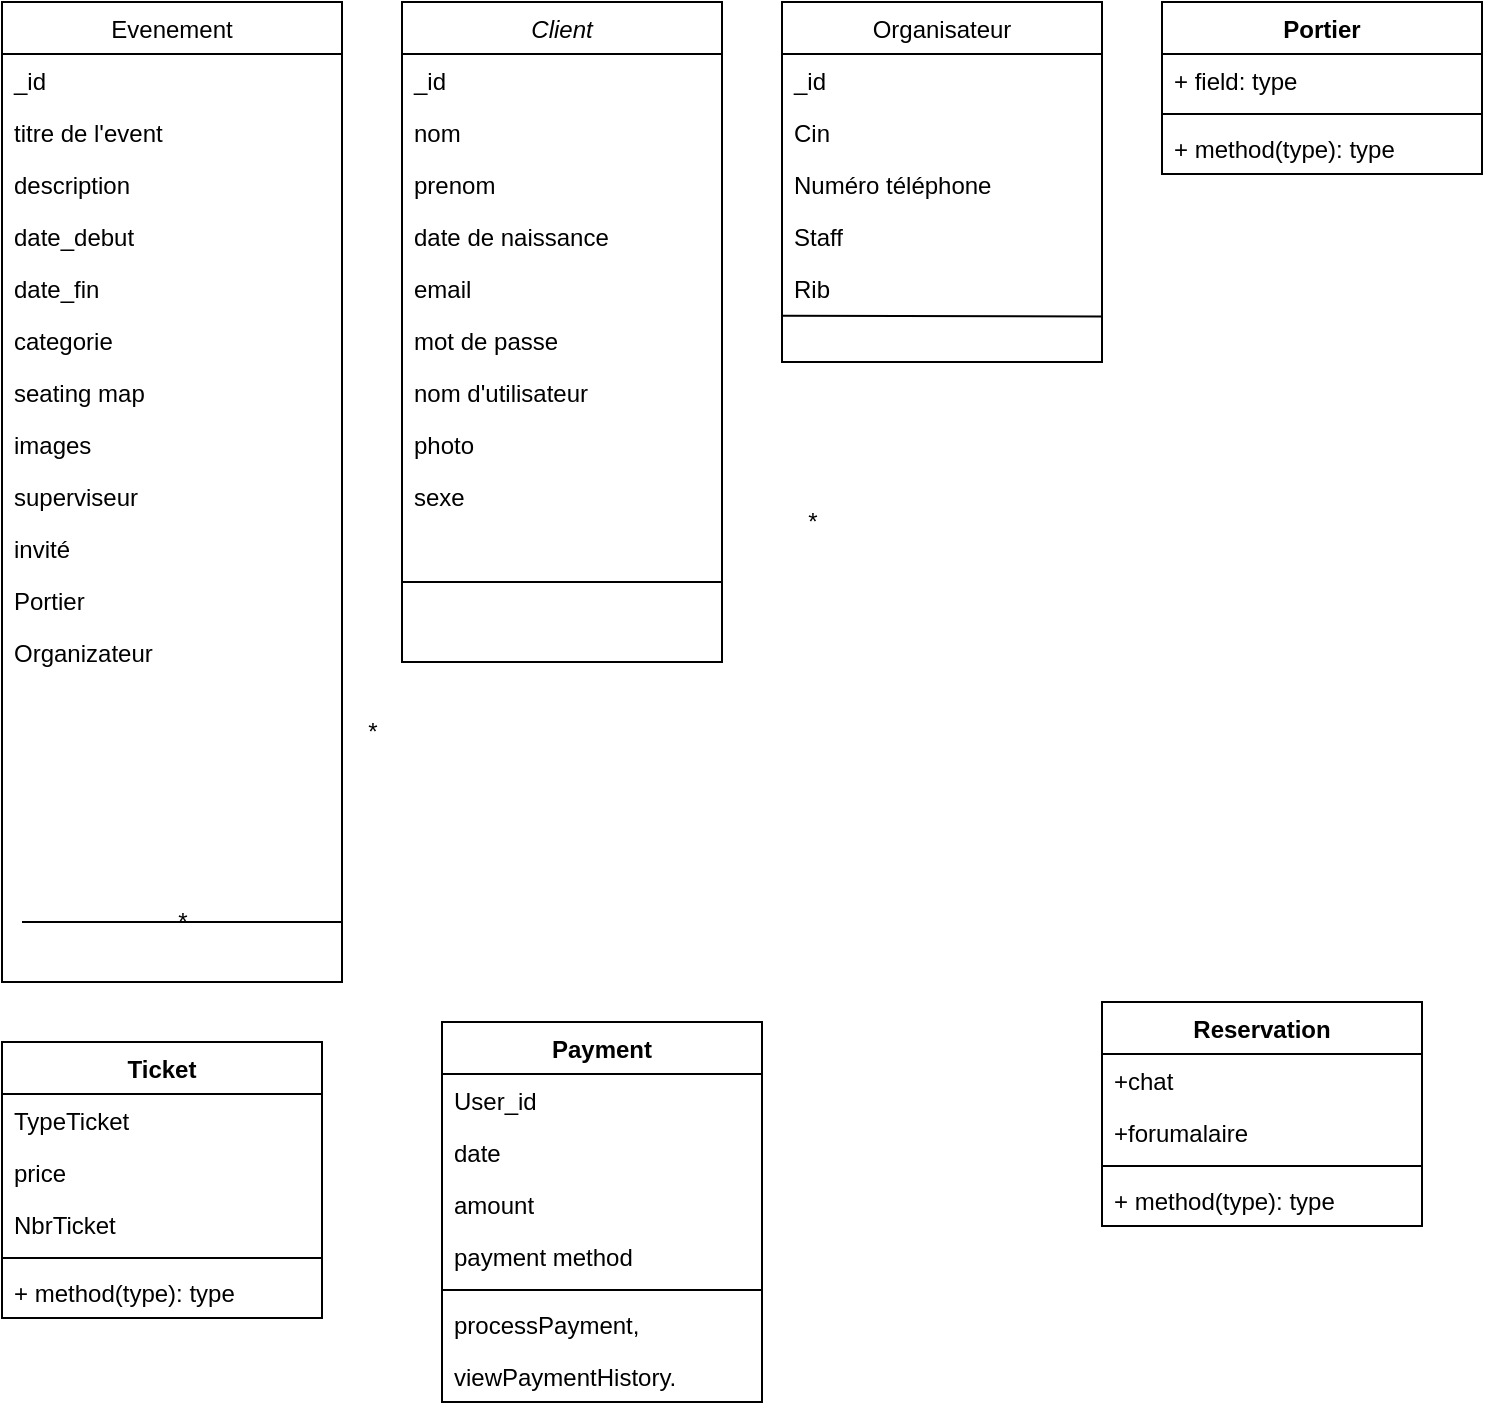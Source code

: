 <mxfile version="20.8.16" type="github">
  <diagram name="Page-1" id="PBLUxJUb6C8JidCtG3GA">
    <mxGraphModel dx="1417" dy="-6307" grid="1" gridSize="10" guides="1" tooltips="1" connect="1" arrows="1" fold="1" page="1" pageScale="1" pageWidth="827" pageHeight="1169" math="0" shadow="0">
      <root>
        <mxCell id="0" />
        <mxCell id="1" parent="0" />
        <mxCell id="yARScwAKxrmg1nT0b1vg-1" value="Client" style="swimlane;fontStyle=2;align=center;verticalAlign=top;childLayout=stackLayout;horizontal=1;startSize=26;horizontalStack=0;resizeParent=1;resizeLast=0;collapsible=1;marginBottom=0;rounded=0;shadow=0;strokeWidth=1;" parent="1" vertex="1">
          <mxGeometry x="530" y="7940" width="160" height="330" as="geometry">
            <mxRectangle x="230" y="140" width="160" height="26" as="alternateBounds" />
          </mxGeometry>
        </mxCell>
        <mxCell id="yARScwAKxrmg1nT0b1vg-2" value="_id" style="text;align=left;verticalAlign=top;spacingLeft=4;spacingRight=4;overflow=hidden;rotatable=0;points=[[0,0.5],[1,0.5]];portConstraint=eastwest;" parent="yARScwAKxrmg1nT0b1vg-1" vertex="1">
          <mxGeometry y="26" width="160" height="26" as="geometry" />
        </mxCell>
        <mxCell id="yARScwAKxrmg1nT0b1vg-3" value="nom" style="text;align=left;verticalAlign=top;spacingLeft=4;spacingRight=4;overflow=hidden;rotatable=0;points=[[0,0.5],[1,0.5]];portConstraint=eastwest;rounded=0;shadow=0;html=0;" parent="yARScwAKxrmg1nT0b1vg-1" vertex="1">
          <mxGeometry y="52" width="160" height="26" as="geometry" />
        </mxCell>
        <mxCell id="yARScwAKxrmg1nT0b1vg-4" value="prenom" style="text;align=left;verticalAlign=top;spacingLeft=4;spacingRight=4;overflow=hidden;rotatable=0;points=[[0,0.5],[1,0.5]];portConstraint=eastwest;rounded=0;shadow=0;html=0;" parent="yARScwAKxrmg1nT0b1vg-1" vertex="1">
          <mxGeometry y="78" width="160" height="26" as="geometry" />
        </mxCell>
        <mxCell id="yARScwAKxrmg1nT0b1vg-5" value="date de naissance" style="text;align=left;verticalAlign=top;spacingLeft=4;spacingRight=4;overflow=hidden;rotatable=0;points=[[0,0.5],[1,0.5]];portConstraint=eastwest;" parent="yARScwAKxrmg1nT0b1vg-1" vertex="1">
          <mxGeometry y="104" width="160" height="26" as="geometry" />
        </mxCell>
        <mxCell id="yARScwAKxrmg1nT0b1vg-6" value="email" style="text;align=left;verticalAlign=top;spacingLeft=4;spacingRight=4;overflow=hidden;rotatable=0;points=[[0,0.5],[1,0.5]];portConstraint=eastwest;" parent="yARScwAKxrmg1nT0b1vg-1" vertex="1">
          <mxGeometry y="130" width="160" height="26" as="geometry" />
        </mxCell>
        <mxCell id="yARScwAKxrmg1nT0b1vg-7" value="mot de passe" style="text;align=left;verticalAlign=top;spacingLeft=4;spacingRight=4;overflow=hidden;rotatable=0;points=[[0,0.5],[1,0.5]];portConstraint=eastwest;" parent="yARScwAKxrmg1nT0b1vg-1" vertex="1">
          <mxGeometry y="156" width="160" height="26" as="geometry" />
        </mxCell>
        <mxCell id="yARScwAKxrmg1nT0b1vg-8" value="" style="endArrow=none;html=1;rounded=0;" parent="yARScwAKxrmg1nT0b1vg-1" edge="1">
          <mxGeometry width="50" height="50" relative="1" as="geometry">
            <mxPoint y="290" as="sourcePoint" />
            <mxPoint x="160" y="290" as="targetPoint" />
          </mxGeometry>
        </mxCell>
        <mxCell id="yARScwAKxrmg1nT0b1vg-9" value="nom d&#39;utilisateur" style="text;align=left;verticalAlign=top;spacingLeft=4;spacingRight=4;overflow=hidden;rotatable=0;points=[[0,0.5],[1,0.5]];portConstraint=eastwest;" parent="yARScwAKxrmg1nT0b1vg-1" vertex="1">
          <mxGeometry y="182" width="160" height="26" as="geometry" />
        </mxCell>
        <mxCell id="yARScwAKxrmg1nT0b1vg-10" value="photo" style="text;align=left;verticalAlign=top;spacingLeft=4;spacingRight=4;overflow=hidden;rotatable=0;points=[[0,0.5],[1,0.5]];portConstraint=eastwest;" parent="yARScwAKxrmg1nT0b1vg-1" vertex="1">
          <mxGeometry y="208" width="160" height="26" as="geometry" />
        </mxCell>
        <mxCell id="yARScwAKxrmg1nT0b1vg-11" value="sexe" style="text;align=left;verticalAlign=top;spacingLeft=4;spacingRight=4;overflow=hidden;rotatable=0;points=[[0,0.5],[1,0.5]];portConstraint=eastwest;" parent="yARScwAKxrmg1nT0b1vg-1" vertex="1">
          <mxGeometry y="234" width="160" height="26" as="geometry" />
        </mxCell>
        <mxCell id="yARScwAKxrmg1nT0b1vg-13" value="Organisateur" style="swimlane;fontStyle=0;align=center;verticalAlign=top;childLayout=stackLayout;horizontal=1;startSize=26;horizontalStack=0;resizeParent=1;resizeLast=0;collapsible=1;marginBottom=0;rounded=0;shadow=0;strokeWidth=1;" parent="1" vertex="1">
          <mxGeometry x="720" y="7940" width="160" height="180" as="geometry">
            <mxRectangle x="130" y="380" width="160" height="26" as="alternateBounds" />
          </mxGeometry>
        </mxCell>
        <mxCell id="yARScwAKxrmg1nT0b1vg-14" value="_id" style="text;align=left;verticalAlign=top;spacingLeft=4;spacingRight=4;overflow=hidden;rotatable=0;points=[[0,0.5],[1,0.5]];portConstraint=eastwest;" parent="yARScwAKxrmg1nT0b1vg-13" vertex="1">
          <mxGeometry y="26" width="160" height="26" as="geometry" />
        </mxCell>
        <mxCell id="yARScwAKxrmg1nT0b1vg-15" value="Cin" style="text;align=left;verticalAlign=top;spacingLeft=4;spacingRight=4;overflow=hidden;rotatable=0;points=[[0,0.5],[1,0.5]];portConstraint=eastwest;rounded=0;shadow=0;html=0;" parent="yARScwAKxrmg1nT0b1vg-13" vertex="1">
          <mxGeometry y="52" width="160" height="26" as="geometry" />
        </mxCell>
        <mxCell id="yARScwAKxrmg1nT0b1vg-16" value="Numéro téléphone" style="text;align=left;verticalAlign=top;spacingLeft=4;spacingRight=4;overflow=hidden;rotatable=0;points=[[0,0.5],[1,0.5]];portConstraint=eastwest;fontStyle=0" parent="yARScwAKxrmg1nT0b1vg-13" vertex="1">
          <mxGeometry y="78" width="160" height="26" as="geometry" />
        </mxCell>
        <mxCell id="yARScwAKxrmg1nT0b1vg-17" value="Staff" style="text;align=left;verticalAlign=top;spacingLeft=4;spacingRight=4;overflow=hidden;rotatable=0;points=[[0,0.5],[1,0.5]];portConstraint=eastwest;fontStyle=0" parent="yARScwAKxrmg1nT0b1vg-13" vertex="1">
          <mxGeometry y="104" width="160" height="26" as="geometry" />
        </mxCell>
        <mxCell id="yARScwAKxrmg1nT0b1vg-18" value="Rib" style="text;align=left;verticalAlign=top;spacingLeft=4;spacingRight=4;overflow=hidden;rotatable=0;points=[[0,0.5],[1,0.5]];portConstraint=eastwest;fontStyle=0" parent="yARScwAKxrmg1nT0b1vg-13" vertex="1">
          <mxGeometry y="130" width="160" height="26" as="geometry" />
        </mxCell>
        <mxCell id="yARScwAKxrmg1nT0b1vg-19" value="" style="endArrow=none;html=1;rounded=0;exitX=0;exitY=1.036;exitDx=0;exitDy=0;exitPerimeter=0;entryX=1.003;entryY=1.049;entryDx=0;entryDy=0;entryPerimeter=0;" parent="yARScwAKxrmg1nT0b1vg-13" source="yARScwAKxrmg1nT0b1vg-18" target="yARScwAKxrmg1nT0b1vg-18" edge="1">
          <mxGeometry width="50" height="50" relative="1" as="geometry">
            <mxPoint x="-170" y="150" as="sourcePoint" />
            <mxPoint x="160" y="160" as="targetPoint" />
            <Array as="points" />
          </mxGeometry>
        </mxCell>
        <mxCell id="yARScwAKxrmg1nT0b1vg-20" value="Evenement" style="swimlane;fontStyle=0;align=center;verticalAlign=top;childLayout=stackLayout;horizontal=1;startSize=26;horizontalStack=0;resizeParent=1;resizeLast=0;collapsible=1;marginBottom=0;rounded=0;shadow=0;strokeWidth=1;" parent="1" vertex="1">
          <mxGeometry x="330" y="7940" width="170" height="490" as="geometry">
            <mxRectangle x="550" y="140" width="160" height="26" as="alternateBounds" />
          </mxGeometry>
        </mxCell>
        <mxCell id="yARScwAKxrmg1nT0b1vg-21" value="_id" style="text;align=left;verticalAlign=top;spacingLeft=4;spacingRight=4;overflow=hidden;rotatable=0;points=[[0,0.5],[1,0.5]];portConstraint=eastwest;" parent="yARScwAKxrmg1nT0b1vg-20" vertex="1">
          <mxGeometry y="26" width="170" height="26" as="geometry" />
        </mxCell>
        <mxCell id="yARScwAKxrmg1nT0b1vg-22" value="titre de l&#39;event" style="text;align=left;verticalAlign=top;spacingLeft=4;spacingRight=4;overflow=hidden;rotatable=0;points=[[0,0.5],[1,0.5]];portConstraint=eastwest;rounded=0;shadow=0;html=0;" parent="yARScwAKxrmg1nT0b1vg-20" vertex="1">
          <mxGeometry y="52" width="170" height="26" as="geometry" />
        </mxCell>
        <mxCell id="yARScwAKxrmg1nT0b1vg-23" value="description" style="text;align=left;verticalAlign=top;spacingLeft=4;spacingRight=4;overflow=hidden;rotatable=0;points=[[0,0.5],[1,0.5]];portConstraint=eastwest;rounded=0;shadow=0;html=0;" parent="yARScwAKxrmg1nT0b1vg-20" vertex="1">
          <mxGeometry y="78" width="170" height="26" as="geometry" />
        </mxCell>
        <mxCell id="yARScwAKxrmg1nT0b1vg-24" value="date_debut" style="text;align=left;verticalAlign=top;spacingLeft=4;spacingRight=4;overflow=hidden;rotatable=0;points=[[0,0.5],[1,0.5]];portConstraint=eastwest;rounded=0;shadow=0;html=0;" parent="yARScwAKxrmg1nT0b1vg-20" vertex="1">
          <mxGeometry y="104" width="170" height="26" as="geometry" />
        </mxCell>
        <mxCell id="yARScwAKxrmg1nT0b1vg-25" value="date_fin" style="text;align=left;verticalAlign=top;spacingLeft=4;spacingRight=4;overflow=hidden;rotatable=0;points=[[0,0.5],[1,0.5]];portConstraint=eastwest;rounded=0;shadow=0;html=0;" parent="yARScwAKxrmg1nT0b1vg-20" vertex="1">
          <mxGeometry y="130" width="170" height="26" as="geometry" />
        </mxCell>
        <mxCell id="yARScwAKxrmg1nT0b1vg-26" value="categorie" style="text;align=left;verticalAlign=top;spacingLeft=4;spacingRight=4;overflow=hidden;rotatable=0;points=[[0,0.5],[1,0.5]];portConstraint=eastwest;" parent="yARScwAKxrmg1nT0b1vg-20" vertex="1">
          <mxGeometry y="156" width="170" height="26" as="geometry" />
        </mxCell>
        <mxCell id="yARScwAKxrmg1nT0b1vg-27" value="seating map" style="text;align=left;verticalAlign=top;spacingLeft=4;spacingRight=4;overflow=hidden;rotatable=0;points=[[0,0.5],[1,0.5]];portConstraint=eastwest;" parent="yARScwAKxrmg1nT0b1vg-20" vertex="1">
          <mxGeometry y="182" width="170" height="26" as="geometry" />
        </mxCell>
        <mxCell id="yARScwAKxrmg1nT0b1vg-28" value="images" style="text;align=left;verticalAlign=top;spacingLeft=4;spacingRight=4;overflow=hidden;rotatable=0;points=[[0,0.5],[1,0.5]];portConstraint=eastwest;" parent="yARScwAKxrmg1nT0b1vg-20" vertex="1">
          <mxGeometry y="208" width="170" height="26" as="geometry" />
        </mxCell>
        <mxCell id="yARScwAKxrmg1nT0b1vg-32" value="superviseur" style="text;align=left;verticalAlign=top;spacingLeft=4;spacingRight=4;overflow=hidden;rotatable=0;points=[[0,0.5],[1,0.5]];portConstraint=eastwest;" parent="yARScwAKxrmg1nT0b1vg-20" vertex="1">
          <mxGeometry y="234" width="170" height="26" as="geometry" />
        </mxCell>
        <mxCell id="yARScwAKxrmg1nT0b1vg-33" value="invité" style="text;align=left;verticalAlign=top;spacingLeft=4;spacingRight=4;overflow=hidden;rotatable=0;points=[[0,0.5],[1,0.5]];portConstraint=eastwest;" parent="yARScwAKxrmg1nT0b1vg-20" vertex="1">
          <mxGeometry y="260" width="170" height="26" as="geometry" />
        </mxCell>
        <mxCell id="yARScwAKxrmg1nT0b1vg-34" value="Portier" style="text;align=left;verticalAlign=top;spacingLeft=4;spacingRight=4;overflow=hidden;rotatable=0;points=[[0,0.5],[1,0.5]];portConstraint=eastwest;" parent="yARScwAKxrmg1nT0b1vg-20" vertex="1">
          <mxGeometry y="286" width="170" height="26" as="geometry" />
        </mxCell>
        <mxCell id="yARScwAKxrmg1nT0b1vg-36" value="" style="endArrow=none;html=1;rounded=0;" parent="yARScwAKxrmg1nT0b1vg-20" edge="1">
          <mxGeometry width="50" height="50" relative="1" as="geometry">
            <mxPoint x="10" y="460" as="sourcePoint" />
            <mxPoint x="170" y="460" as="targetPoint" />
            <Array as="points">
              <mxPoint x="85" y="460" />
            </Array>
          </mxGeometry>
        </mxCell>
        <mxCell id="yARScwAKxrmg1nT0b1vg-66" value="Organizateur" style="text;align=left;verticalAlign=top;spacingLeft=4;spacingRight=4;overflow=hidden;rotatable=0;points=[[0,0.5],[1,0.5]];portConstraint=eastwest;" parent="yARScwAKxrmg1nT0b1vg-20" vertex="1">
          <mxGeometry y="312" width="170" height="40" as="geometry" />
        </mxCell>
        <mxCell id="yARScwAKxrmg1nT0b1vg-40" value="Reservation" style="swimlane;fontStyle=1;align=center;verticalAlign=top;childLayout=stackLayout;horizontal=1;startSize=26;horizontalStack=0;resizeParent=1;resizeParentMax=0;resizeLast=0;collapsible=1;marginBottom=0;html=0;" parent="1" vertex="1">
          <mxGeometry x="880" y="8440" width="160" height="112" as="geometry" />
        </mxCell>
        <mxCell id="yARScwAKxrmg1nT0b1vg-41" value="+chat&#xa;" style="text;strokeColor=none;fillColor=none;align=left;verticalAlign=top;spacingLeft=4;spacingRight=4;overflow=hidden;rotatable=0;points=[[0,0.5],[1,0.5]];portConstraint=eastwest;" parent="yARScwAKxrmg1nT0b1vg-40" vertex="1">
          <mxGeometry y="26" width="160" height="26" as="geometry" />
        </mxCell>
        <mxCell id="yARScwAKxrmg1nT0b1vg-67" value="+forumalaire" style="text;strokeColor=none;fillColor=none;align=left;verticalAlign=top;spacingLeft=4;spacingRight=4;overflow=hidden;rotatable=0;points=[[0,0.5],[1,0.5]];portConstraint=eastwest;" parent="yARScwAKxrmg1nT0b1vg-40" vertex="1">
          <mxGeometry y="52" width="160" height="26" as="geometry" />
        </mxCell>
        <mxCell id="yARScwAKxrmg1nT0b1vg-42" value="" style="line;strokeWidth=1;fillColor=none;align=left;verticalAlign=middle;spacingTop=-1;spacingLeft=3;spacingRight=3;rotatable=0;labelPosition=right;points=[];portConstraint=eastwest;strokeColor=inherit;html=0;" parent="yARScwAKxrmg1nT0b1vg-40" vertex="1">
          <mxGeometry y="78" width="160" height="8" as="geometry" />
        </mxCell>
        <mxCell id="yARScwAKxrmg1nT0b1vg-43" value="+ method(type): type" style="text;strokeColor=none;fillColor=none;align=left;verticalAlign=top;spacingLeft=4;spacingRight=4;overflow=hidden;rotatable=0;points=[[0,0.5],[1,0.5]];portConstraint=eastwest;" parent="yARScwAKxrmg1nT0b1vg-40" vertex="1">
          <mxGeometry y="86" width="160" height="26" as="geometry" />
        </mxCell>
        <mxCell id="yARScwAKxrmg1nT0b1vg-46" value="Portier" style="swimlane;fontStyle=1;align=center;verticalAlign=top;childLayout=stackLayout;horizontal=1;startSize=26;horizontalStack=0;resizeParent=1;resizeParentMax=0;resizeLast=0;collapsible=1;marginBottom=0;html=0;" parent="1" vertex="1">
          <mxGeometry x="910" y="7940" width="160" height="86" as="geometry" />
        </mxCell>
        <mxCell id="yARScwAKxrmg1nT0b1vg-47" value="+ field: type" style="text;strokeColor=none;fillColor=none;align=left;verticalAlign=top;spacingLeft=4;spacingRight=4;overflow=hidden;rotatable=0;points=[[0,0.5],[1,0.5]];portConstraint=eastwest;" parent="yARScwAKxrmg1nT0b1vg-46" vertex="1">
          <mxGeometry y="26" width="160" height="26" as="geometry" />
        </mxCell>
        <mxCell id="yARScwAKxrmg1nT0b1vg-48" value="" style="line;strokeWidth=1;fillColor=none;align=left;verticalAlign=middle;spacingTop=-1;spacingLeft=3;spacingRight=3;rotatable=0;labelPosition=right;points=[];portConstraint=eastwest;strokeColor=inherit;html=0;" parent="yARScwAKxrmg1nT0b1vg-46" vertex="1">
          <mxGeometry y="52" width="160" height="8" as="geometry" />
        </mxCell>
        <mxCell id="yARScwAKxrmg1nT0b1vg-49" value="+ method(type): type" style="text;strokeColor=none;fillColor=none;align=left;verticalAlign=top;spacingLeft=4;spacingRight=4;overflow=hidden;rotatable=0;points=[[0,0.5],[1,0.5]];portConstraint=eastwest;" parent="yARScwAKxrmg1nT0b1vg-46" vertex="1">
          <mxGeometry y="60" width="160" height="26" as="geometry" />
        </mxCell>
        <mxCell id="yARScwAKxrmg1nT0b1vg-51" value="*" style="text;html=1;align=center;verticalAlign=middle;resizable=0;points=[];autosize=1;strokeColor=none;fillColor=none;" parent="1" vertex="1">
          <mxGeometry x="720" y="8185" width="30" height="30" as="geometry" />
        </mxCell>
        <mxCell id="yARScwAKxrmg1nT0b1vg-52" value="*" style="text;html=1;align=center;verticalAlign=middle;resizable=0;points=[];autosize=1;strokeColor=none;fillColor=none;" parent="1" vertex="1">
          <mxGeometry x="405" y="8385" width="30" height="30" as="geometry" />
        </mxCell>
        <mxCell id="yARScwAKxrmg1nT0b1vg-57" value="*" style="text;html=1;align=center;verticalAlign=middle;resizable=0;points=[];autosize=1;strokeColor=none;fillColor=none;" parent="1" vertex="1">
          <mxGeometry x="500" y="8290" width="30" height="30" as="geometry" />
        </mxCell>
        <mxCell id="yARScwAKxrmg1nT0b1vg-76" value="Ticket" style="swimlane;fontStyle=1;align=center;verticalAlign=top;childLayout=stackLayout;horizontal=1;startSize=26;horizontalStack=0;resizeParent=1;resizeParentMax=0;resizeLast=0;collapsible=1;marginBottom=0;" parent="1" vertex="1">
          <mxGeometry x="330" y="8460" width="160" height="138" as="geometry" />
        </mxCell>
        <mxCell id="yARScwAKxrmg1nT0b1vg-77" value="TypeTicket&#xa;" style="text;strokeColor=none;fillColor=none;align=left;verticalAlign=top;spacingLeft=4;spacingRight=4;overflow=hidden;rotatable=0;points=[[0,0.5],[1,0.5]];portConstraint=eastwest;" parent="yARScwAKxrmg1nT0b1vg-76" vertex="1">
          <mxGeometry y="26" width="160" height="26" as="geometry" />
        </mxCell>
        <mxCell id="yARScwAKxrmg1nT0b1vg-80" value="price" style="text;strokeColor=none;fillColor=none;align=left;verticalAlign=top;spacingLeft=4;spacingRight=4;overflow=hidden;rotatable=0;points=[[0,0.5],[1,0.5]];portConstraint=eastwest;" parent="yARScwAKxrmg1nT0b1vg-76" vertex="1">
          <mxGeometry y="52" width="160" height="26" as="geometry" />
        </mxCell>
        <mxCell id="yARScwAKxrmg1nT0b1vg-81" value="NbrTicket" style="text;strokeColor=none;fillColor=none;align=left;verticalAlign=top;spacingLeft=4;spacingRight=4;overflow=hidden;rotatable=0;points=[[0,0.5],[1,0.5]];portConstraint=eastwest;" parent="yARScwAKxrmg1nT0b1vg-76" vertex="1">
          <mxGeometry y="78" width="160" height="26" as="geometry" />
        </mxCell>
        <mxCell id="yARScwAKxrmg1nT0b1vg-78" value="" style="line;strokeWidth=1;fillColor=none;align=left;verticalAlign=middle;spacingTop=-1;spacingLeft=3;spacingRight=3;rotatable=0;labelPosition=right;points=[];portConstraint=eastwest;strokeColor=inherit;" parent="yARScwAKxrmg1nT0b1vg-76" vertex="1">
          <mxGeometry y="104" width="160" height="8" as="geometry" />
        </mxCell>
        <mxCell id="yARScwAKxrmg1nT0b1vg-79" value="+ method(type): type" style="text;strokeColor=none;fillColor=none;align=left;verticalAlign=top;spacingLeft=4;spacingRight=4;overflow=hidden;rotatable=0;points=[[0,0.5],[1,0.5]];portConstraint=eastwest;" parent="yARScwAKxrmg1nT0b1vg-76" vertex="1">
          <mxGeometry y="112" width="160" height="26" as="geometry" />
        </mxCell>
        <mxCell id="yARScwAKxrmg1nT0b1vg-82" value="Payment" style="swimlane;fontStyle=1;align=center;verticalAlign=top;childLayout=stackLayout;horizontal=1;startSize=26;horizontalStack=0;resizeParent=1;resizeParentMax=0;resizeLast=0;collapsible=1;marginBottom=0;" parent="1" vertex="1">
          <mxGeometry x="550" y="8450" width="160" height="190" as="geometry" />
        </mxCell>
        <mxCell id="yARScwAKxrmg1nT0b1vg-83" value="User_id" style="text;strokeColor=none;fillColor=none;align=left;verticalAlign=top;spacingLeft=4;spacingRight=4;overflow=hidden;rotatable=0;points=[[0,0.5],[1,0.5]];portConstraint=eastwest;" parent="yARScwAKxrmg1nT0b1vg-82" vertex="1">
          <mxGeometry y="26" width="160" height="26" as="geometry" />
        </mxCell>
        <mxCell id="yARScwAKxrmg1nT0b1vg-86" value="date" style="text;strokeColor=none;fillColor=none;align=left;verticalAlign=top;spacingLeft=4;spacingRight=4;overflow=hidden;rotatable=0;points=[[0,0.5],[1,0.5]];portConstraint=eastwest;" parent="yARScwAKxrmg1nT0b1vg-82" vertex="1">
          <mxGeometry y="52" width="160" height="26" as="geometry" />
        </mxCell>
        <mxCell id="KixuFDxUCp_mZ_NkwpMx-1" value="amount" style="text;strokeColor=none;fillColor=none;align=left;verticalAlign=top;spacingLeft=4;spacingRight=4;overflow=hidden;rotatable=0;points=[[0,0.5],[1,0.5]];portConstraint=eastwest;" vertex="1" parent="yARScwAKxrmg1nT0b1vg-82">
          <mxGeometry y="78" width="160" height="26" as="geometry" />
        </mxCell>
        <mxCell id="KixuFDxUCp_mZ_NkwpMx-5" value="payment method&#xa;" style="text;strokeColor=none;fillColor=none;align=left;verticalAlign=top;spacingLeft=4;spacingRight=4;overflow=hidden;rotatable=0;points=[[0,0.5],[1,0.5]];portConstraint=eastwest;" vertex="1" parent="yARScwAKxrmg1nT0b1vg-82">
          <mxGeometry y="104" width="160" height="26" as="geometry" />
        </mxCell>
        <mxCell id="yARScwAKxrmg1nT0b1vg-84" value="" style="line;strokeWidth=1;fillColor=none;align=left;verticalAlign=middle;spacingTop=-1;spacingLeft=3;spacingRight=3;rotatable=0;labelPosition=right;points=[];portConstraint=eastwest;strokeColor=inherit;" parent="yARScwAKxrmg1nT0b1vg-82" vertex="1">
          <mxGeometry y="130" width="160" height="8" as="geometry" />
        </mxCell>
        <mxCell id="yARScwAKxrmg1nT0b1vg-85" value="processPayment, " style="text;strokeColor=none;fillColor=none;align=left;verticalAlign=top;spacingLeft=4;spacingRight=4;overflow=hidden;rotatable=0;points=[[0,0.5],[1,0.5]];portConstraint=eastwest;" parent="yARScwAKxrmg1nT0b1vg-82" vertex="1">
          <mxGeometry y="138" width="160" height="26" as="geometry" />
        </mxCell>
        <mxCell id="KixuFDxUCp_mZ_NkwpMx-6" value="viewPaymentHistory.&#xa;&#xa;" style="text;strokeColor=none;fillColor=none;align=left;verticalAlign=top;spacingLeft=4;spacingRight=4;overflow=hidden;rotatable=0;points=[[0,0.5],[1,0.5]];portConstraint=eastwest;" vertex="1" parent="yARScwAKxrmg1nT0b1vg-82">
          <mxGeometry y="164" width="160" height="26" as="geometry" />
        </mxCell>
      </root>
    </mxGraphModel>
  </diagram>
</mxfile>
